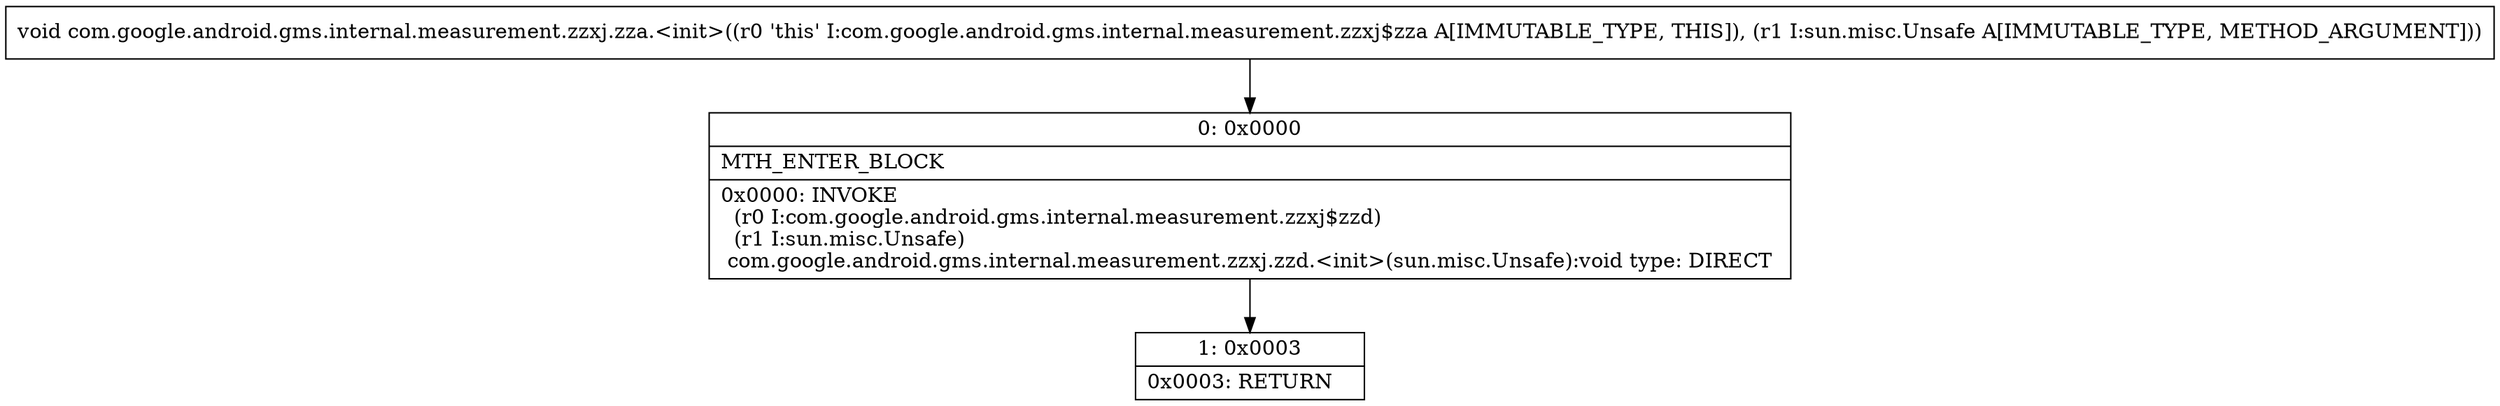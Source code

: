 digraph "CFG forcom.google.android.gms.internal.measurement.zzxj.zza.\<init\>(Lsun\/misc\/Unsafe;)V" {
Node_0 [shape=record,label="{0\:\ 0x0000|MTH_ENTER_BLOCK\l|0x0000: INVOKE  \l  (r0 I:com.google.android.gms.internal.measurement.zzxj$zzd)\l  (r1 I:sun.misc.Unsafe)\l com.google.android.gms.internal.measurement.zzxj.zzd.\<init\>(sun.misc.Unsafe):void type: DIRECT \l}"];
Node_1 [shape=record,label="{1\:\ 0x0003|0x0003: RETURN   \l}"];
MethodNode[shape=record,label="{void com.google.android.gms.internal.measurement.zzxj.zza.\<init\>((r0 'this' I:com.google.android.gms.internal.measurement.zzxj$zza A[IMMUTABLE_TYPE, THIS]), (r1 I:sun.misc.Unsafe A[IMMUTABLE_TYPE, METHOD_ARGUMENT])) }"];
MethodNode -> Node_0;
Node_0 -> Node_1;
}

